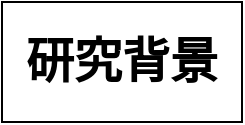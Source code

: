 <mxfile version="17.4.1" type="github" pages="2">
  <diagram id="Z73tbLHPOR8Vc6FfW8Ey" name="Page-1">
    <mxGraphModel dx="1210" dy="642" grid="1" gridSize="10" guides="1" tooltips="1" connect="1" arrows="1" fold="1" page="1" pageScale="1" pageWidth="827" pageHeight="1169" math="0" shadow="0">
      <root>
        <mxCell id="0" />
        <mxCell id="1" parent="0" />
        <mxCell id="YBqNEY8ZDZaAP4jk9qvA-1" value="&lt;h1&gt;&lt;font face=&quot;宋体&quot;&gt;研究背景&lt;/font&gt;&lt;/h1&gt;" style="rounded=0;whiteSpace=wrap;html=1;" vertex="1" parent="1">
          <mxGeometry x="354" y="130" width="120" height="60" as="geometry" />
        </mxCell>
      </root>
    </mxGraphModel>
  </diagram>
  <diagram id="TKM5LF63PqnuIIkuO-Xy" name="Page-2">
    <mxGraphModel dx="1210" dy="642" grid="1" gridSize="10" guides="1" tooltips="1" connect="1" arrows="1" fold="1" page="1" pageScale="1" pageWidth="827" pageHeight="1169" math="0" shadow="0">
      <root>
        <mxCell id="0" />
        <mxCell id="1" parent="0" />
      </root>
    </mxGraphModel>
  </diagram>
</mxfile>
